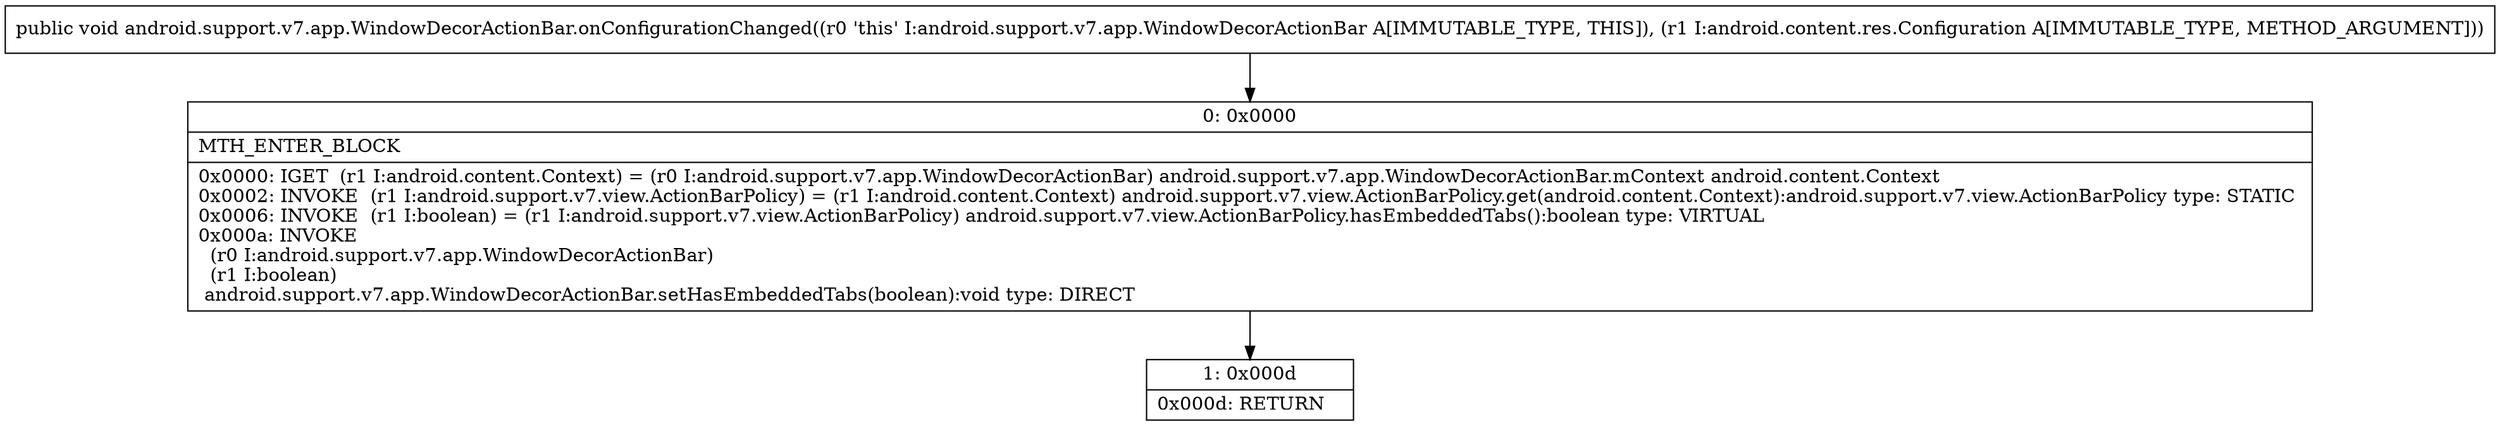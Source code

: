 digraph "CFG forandroid.support.v7.app.WindowDecorActionBar.onConfigurationChanged(Landroid\/content\/res\/Configuration;)V" {
Node_0 [shape=record,label="{0\:\ 0x0000|MTH_ENTER_BLOCK\l|0x0000: IGET  (r1 I:android.content.Context) = (r0 I:android.support.v7.app.WindowDecorActionBar) android.support.v7.app.WindowDecorActionBar.mContext android.content.Context \l0x0002: INVOKE  (r1 I:android.support.v7.view.ActionBarPolicy) = (r1 I:android.content.Context) android.support.v7.view.ActionBarPolicy.get(android.content.Context):android.support.v7.view.ActionBarPolicy type: STATIC \l0x0006: INVOKE  (r1 I:boolean) = (r1 I:android.support.v7.view.ActionBarPolicy) android.support.v7.view.ActionBarPolicy.hasEmbeddedTabs():boolean type: VIRTUAL \l0x000a: INVOKE  \l  (r0 I:android.support.v7.app.WindowDecorActionBar)\l  (r1 I:boolean)\l android.support.v7.app.WindowDecorActionBar.setHasEmbeddedTabs(boolean):void type: DIRECT \l}"];
Node_1 [shape=record,label="{1\:\ 0x000d|0x000d: RETURN   \l}"];
MethodNode[shape=record,label="{public void android.support.v7.app.WindowDecorActionBar.onConfigurationChanged((r0 'this' I:android.support.v7.app.WindowDecorActionBar A[IMMUTABLE_TYPE, THIS]), (r1 I:android.content.res.Configuration A[IMMUTABLE_TYPE, METHOD_ARGUMENT])) }"];
MethodNode -> Node_0;
Node_0 -> Node_1;
}

